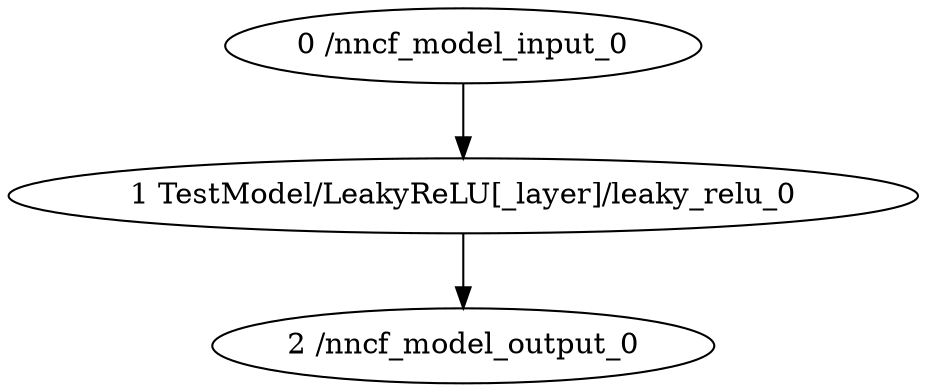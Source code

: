 strict digraph  {
"0 /nncf_model_input_0" [id=0, type=nncf_model_input];
"1 TestModel/LeakyReLU[_layer]/leaky_relu_0" [id=1, type=leaky_relu];
"2 /nncf_model_output_0" [id=2, type=nncf_model_output];
"0 /nncf_model_input_0" -> "1 TestModel/LeakyReLU[_layer]/leaky_relu_0";
"1 TestModel/LeakyReLU[_layer]/leaky_relu_0" -> "2 /nncf_model_output_0";
}
